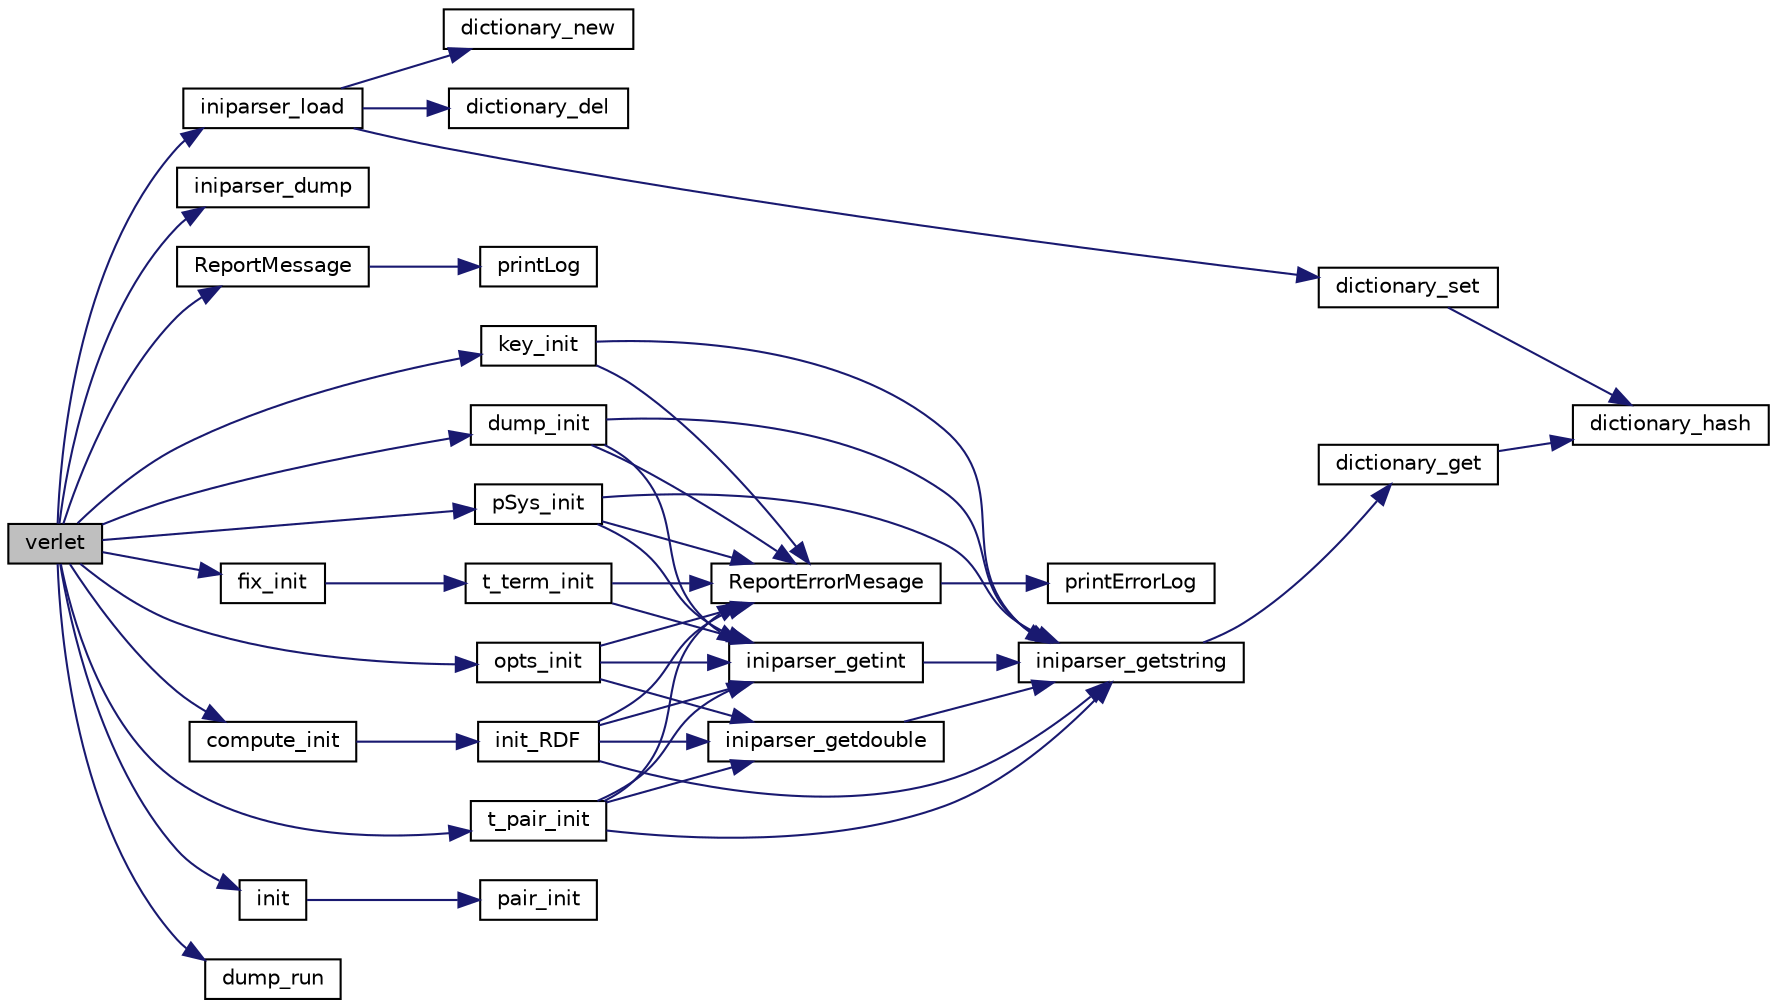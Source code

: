 digraph "verlet"
{
  edge [fontname="Helvetica",fontsize="10",labelfontname="Helvetica",labelfontsize="10"];
  node [fontname="Helvetica",fontsize="10",shape=record];
  rankdir="LR";
  Node1 [label="verlet",height=0.2,width=0.4,color="black", fillcolor="grey75", style="filled", fontcolor="black"];
  Node1 -> Node2 [color="midnightblue",fontsize="10",style="solid",fontname="Helvetica"];
  Node2 [label="iniparser_load",height=0.2,width=0.4,color="black", fillcolor="white", style="filled",URL="$iniparser_8c.html#ab0be559bfb769224b3f1b75e26242a67",tooltip="Parse an ini file and return an allocated dictionary object. "];
  Node2 -> Node3 [color="midnightblue",fontsize="10",style="solid",fontname="Helvetica"];
  Node3 [label="dictionary_new",height=0.2,width=0.4,color="black", fillcolor="white", style="filled",URL="$dictionary_8c.html#a9f584d70e3559fe6fe5f62a112bc7b17",tooltip="Create a new dictionary object. "];
  Node2 -> Node4 [color="midnightblue",fontsize="10",style="solid",fontname="Helvetica"];
  Node4 [label="dictionary_del",height=0.2,width=0.4,color="black", fillcolor="white", style="filled",URL="$dictionary_8c.html#a11b19a39bef9cf05b19adb01ced4fae5",tooltip="Delete a dictionary object. "];
  Node2 -> Node5 [color="midnightblue",fontsize="10",style="solid",fontname="Helvetica"];
  Node5 [label="dictionary_set",height=0.2,width=0.4,color="black", fillcolor="white", style="filled",URL="$dictionary_8c.html#aca582586180a1cd058017e337250848d",tooltip="Set a value in a dictionary. "];
  Node5 -> Node6 [color="midnightblue",fontsize="10",style="solid",fontname="Helvetica"];
  Node6 [label="dictionary_hash",height=0.2,width=0.4,color="black", fillcolor="white", style="filled",URL="$dictionary_8c.html#a7c1ef0a729e668d1e8d6a7e774feaf2e",tooltip="Compute the hash key for a string. "];
  Node1 -> Node7 [color="midnightblue",fontsize="10",style="solid",fontname="Helvetica"];
  Node7 [label="iniparser_dump",height=0.2,width=0.4,color="black", fillcolor="white", style="filled",URL="$iniparser_8c.html#a046436b3489cd8854ba8e29109250324",tooltip="Dump a dictionary to an opened file pointer. "];
  Node1 -> Node8 [color="midnightblue",fontsize="10",style="solid",fontname="Helvetica"];
  Node8 [label="ReportMessage",height=0.2,width=0.4,color="black", fillcolor="white", style="filled",URL="$log_8c.html#a7c2611ed576ddfc24d2a5af9a8a8126b",tooltip="Report from message to stderr and to log file. "];
  Node8 -> Node9 [color="midnightblue",fontsize="10",style="solid",fontname="Helvetica"];
  Node9 [label="printLog",height=0.2,width=0.4,color="black", fillcolor="white", style="filled",URL="$log_8c.html#ab5723caae4ebe425b23f1d23f3e57a4d",tooltip="print message to stdout and to log file "];
  Node1 -> Node10 [color="midnightblue",fontsize="10",style="solid",fontname="Helvetica"];
  Node10 [label="key_init",height=0.2,width=0.4,color="black", fillcolor="white", style="filled",URL="$struct_8c.html#a1edca7cb59e5bc3a05dd8d341fad3e46",tooltip="Initialize the structure t_key. "];
  Node10 -> Node11 [color="midnightblue",fontsize="10",style="solid",fontname="Helvetica"];
  Node11 [label="iniparser_getstring",height=0.2,width=0.4,color="black", fillcolor="white", style="filled",URL="$iniparser_8c.html#a7894f8480e1f254d4a1b4a31bdc51b46",tooltip="Get the string associated to a key. "];
  Node11 -> Node12 [color="midnightblue",fontsize="10",style="solid",fontname="Helvetica"];
  Node12 [label="dictionary_get",height=0.2,width=0.4,color="black", fillcolor="white", style="filled",URL="$dictionary_8c.html#a967311464f457bcb8150ce981ef3c6dd",tooltip="Get a value from a dictionary. "];
  Node12 -> Node6 [color="midnightblue",fontsize="10",style="solid",fontname="Helvetica"];
  Node10 -> Node13 [color="midnightblue",fontsize="10",style="solid",fontname="Helvetica"];
  Node13 [label="ReportErrorMesage",height=0.2,width=0.4,color="black", fillcolor="white", style="filled",URL="$log_8c.html#a77b29ce4dcc3e3670bc20d4448f03123",tooltip="Report from Error message to stderr and to log file. "];
  Node13 -> Node14 [color="midnightblue",fontsize="10",style="solid",fontname="Helvetica"];
  Node14 [label="printErrorLog",height=0.2,width=0.4,color="black", fillcolor="white", style="filled",URL="$log_8c.html#aedaf8d67bc16ed5663479b8ecc63478b",tooltip="print error message to to log file "];
  Node1 -> Node15 [color="midnightblue",fontsize="10",style="solid",fontname="Helvetica"];
  Node15 [label="pSys_init",height=0.2,width=0.4,color="black", fillcolor="white", style="filled",URL="$struct_8c.html#abbf7a349f75a5ed6ea0b36dd656b08f2",tooltip="Initialize the structure t_pSys. "];
  Node15 -> Node16 [color="midnightblue",fontsize="10",style="solid",fontname="Helvetica"];
  Node16 [label="iniparser_getint",height=0.2,width=0.4,color="black", fillcolor="white", style="filled",URL="$iniparser_8c.html#a694eb1110f4200db8648820a0bb405fa",tooltip="Get the string associated to a key, convert to an int. "];
  Node16 -> Node11 [color="midnightblue",fontsize="10",style="solid",fontname="Helvetica"];
  Node15 -> Node13 [color="midnightblue",fontsize="10",style="solid",fontname="Helvetica"];
  Node15 -> Node11 [color="midnightblue",fontsize="10",style="solid",fontname="Helvetica"];
  Node1 -> Node17 [color="midnightblue",fontsize="10",style="solid",fontname="Helvetica"];
  Node17 [label="opts_init",height=0.2,width=0.4,color="black", fillcolor="white", style="filled",URL="$struct_8c.html#a2098dfd125513aabf746715d1658b2b4",tooltip="Initialize the structure t_opts. "];
  Node17 -> Node16 [color="midnightblue",fontsize="10",style="solid",fontname="Helvetica"];
  Node17 -> Node13 [color="midnightblue",fontsize="10",style="solid",fontname="Helvetica"];
  Node17 -> Node18 [color="midnightblue",fontsize="10",style="solid",fontname="Helvetica"];
  Node18 [label="iniparser_getdouble",height=0.2,width=0.4,color="black", fillcolor="white", style="filled",URL="$iniparser_8c.html#a804f414936e4ba4524a358a8d898880e",tooltip="Get the string associated to a key, convert to a double. "];
  Node18 -> Node11 [color="midnightblue",fontsize="10",style="solid",fontname="Helvetica"];
  Node1 -> Node19 [color="midnightblue",fontsize="10",style="solid",fontname="Helvetica"];
  Node19 [label="t_pair_init",height=0.2,width=0.4,color="black", fillcolor="white", style="filled",URL="$pair_8c.html#af6d80627dcaa387b1af1c1ec0ed9384a",tooltip="Initialize the structure t_pair. "];
  Node19 -> Node11 [color="midnightblue",fontsize="10",style="solid",fontname="Helvetica"];
  Node19 -> Node16 [color="midnightblue",fontsize="10",style="solid",fontname="Helvetica"];
  Node19 -> Node13 [color="midnightblue",fontsize="10",style="solid",fontname="Helvetica"];
  Node19 -> Node18 [color="midnightblue",fontsize="10",style="solid",fontname="Helvetica"];
  Node1 -> Node20 [color="midnightblue",fontsize="10",style="solid",fontname="Helvetica"];
  Node20 [label="dump_init",height=0.2,width=0.4,color="black", fillcolor="white", style="filled",URL="$dump_8c.html#ac5a9d21fe628ec962ea287659d69701c",tooltip="Initialize the structure t_dump. "];
  Node20 -> Node11 [color="midnightblue",fontsize="10",style="solid",fontname="Helvetica"];
  Node20 -> Node16 [color="midnightblue",fontsize="10",style="solid",fontname="Helvetica"];
  Node20 -> Node13 [color="midnightblue",fontsize="10",style="solid",fontname="Helvetica"];
  Node1 -> Node21 [color="midnightblue",fontsize="10",style="solid",fontname="Helvetica"];
  Node21 [label="fix_init",height=0.2,width=0.4,color="black", fillcolor="white", style="filled",URL="$fix_8c.html#a6c56919498b51f760e7d9a74c3590fdd",tooltip="Initialize the structure t_fix. "];
  Node21 -> Node22 [color="midnightblue",fontsize="10",style="solid",fontname="Helvetica"];
  Node22 [label="t_term_init",height=0.2,width=0.4,color="black", fillcolor="white", style="filled",URL="$thermostat_8c.html#af123f3443ee2054416e5a9fc2b37035a",tooltip="Initialize the structure t_term. "];
  Node22 -> Node16 [color="midnightblue",fontsize="10",style="solid",fontname="Helvetica"];
  Node22 -> Node13 [color="midnightblue",fontsize="10",style="solid",fontname="Helvetica"];
  Node1 -> Node23 [color="midnightblue",fontsize="10",style="solid",fontname="Helvetica"];
  Node23 [label="compute_init",height=0.2,width=0.4,color="black", fillcolor="white", style="filled",URL="$compute_8c.html#af04af5fb54be926dfdecaa8c846f7800",tooltip="Initialize the structure t_compute. "];
  Node23 -> Node24 [color="midnightblue",fontsize="10",style="solid",fontname="Helvetica"];
  Node24 [label="init_RDF",height=0.2,width=0.4,color="black", fillcolor="white", style="filled",URL="$rdf_8c.html#a8ff82a2c5316b86558e24dfea648a063",tooltip="Initialize the structure t_rdf. "];
  Node24 -> Node18 [color="midnightblue",fontsize="10",style="solid",fontname="Helvetica"];
  Node24 -> Node13 [color="midnightblue",fontsize="10",style="solid",fontname="Helvetica"];
  Node24 -> Node16 [color="midnightblue",fontsize="10",style="solid",fontname="Helvetica"];
  Node24 -> Node11 [color="midnightblue",fontsize="10",style="solid",fontname="Helvetica"];
  Node1 -> Node25 [color="midnightblue",fontsize="10",style="solid",fontname="Helvetica"];
  Node25 [label="init",height=0.2,width=0.4,color="black", fillcolor="white", style="filled",URL="$init_8c.html#afd0bc3c0b394618354125e06fdecada4",tooltip="initialize function initiates the initial properties of the system "];
  Node25 -> Node26 [color="midnightblue",fontsize="10",style="solid",fontname="Helvetica"];
  Node26 [label="pair_init",height=0.2,width=0.4,color="black", fillcolor="white", style="filled",URL="$pair_8c.html#ad6565146c8fae538d8d32badb21fa032",tooltip="Initialize pair interaction. "];
  Node1 -> Node27 [color="midnightblue",fontsize="10",style="solid",fontname="Helvetica"];
  Node27 [label="dump_run",height=0.2,width=0.4,color="black", fillcolor="white", style="filled",URL="$dump_8c.html#a35180b62cf20dec770c45dcbf3c0bb46",tooltip="Run dump output. "];
}
